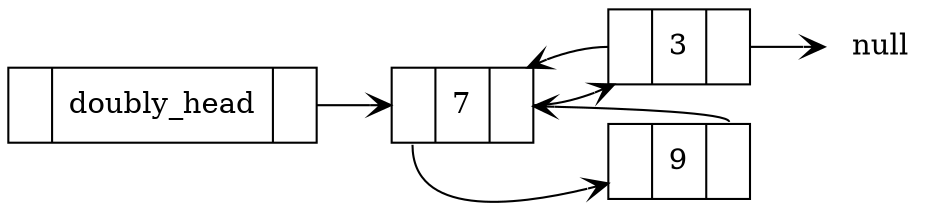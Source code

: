 digraph single_linked_list {
        rankdir=LR;
        node [shape=record];
        head [label="{ <prev> | doubly_head | <next>  }"]
        a [label="{ <prev> | 3 | <next>  }"]
        b [label="{ <prev> | 7 | <next>  }"]
        c [label="{ <prev> | 9 | <next>  }"]
        null [shape=none, label="null"];
        head:next -> b [arrowhead=vee, tailclip=false];
        b:next -> a[arrowhead=vee, tailclip=false];
        b:prev -> c[arrowhead=vee, tailclip=false];
        a:next -> null [arrowhead=vee, tailclip=false];
        a:prev -> b[arrowhead=vee, tailclip=false];
        c:next -> b[arrowhead=vee, tailclip=false];
}

